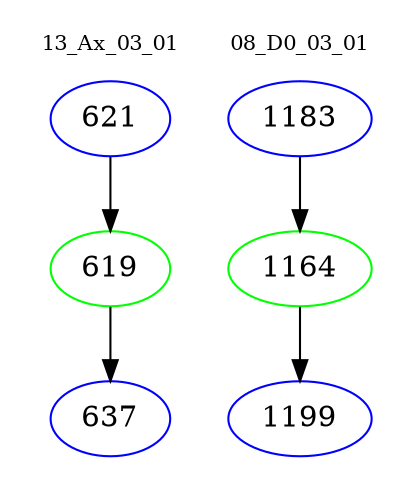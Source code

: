 digraph{
subgraph cluster_0 {
color = white
label = "13_Ax_03_01";
fontsize=10;
T0_621 [label="621", color="blue"]
T0_621 -> T0_619 [color="black"]
T0_619 [label="619", color="green"]
T0_619 -> T0_637 [color="black"]
T0_637 [label="637", color="blue"]
}
subgraph cluster_1 {
color = white
label = "08_D0_03_01";
fontsize=10;
T1_1183 [label="1183", color="blue"]
T1_1183 -> T1_1164 [color="black"]
T1_1164 [label="1164", color="green"]
T1_1164 -> T1_1199 [color="black"]
T1_1199 [label="1199", color="blue"]
}
}
